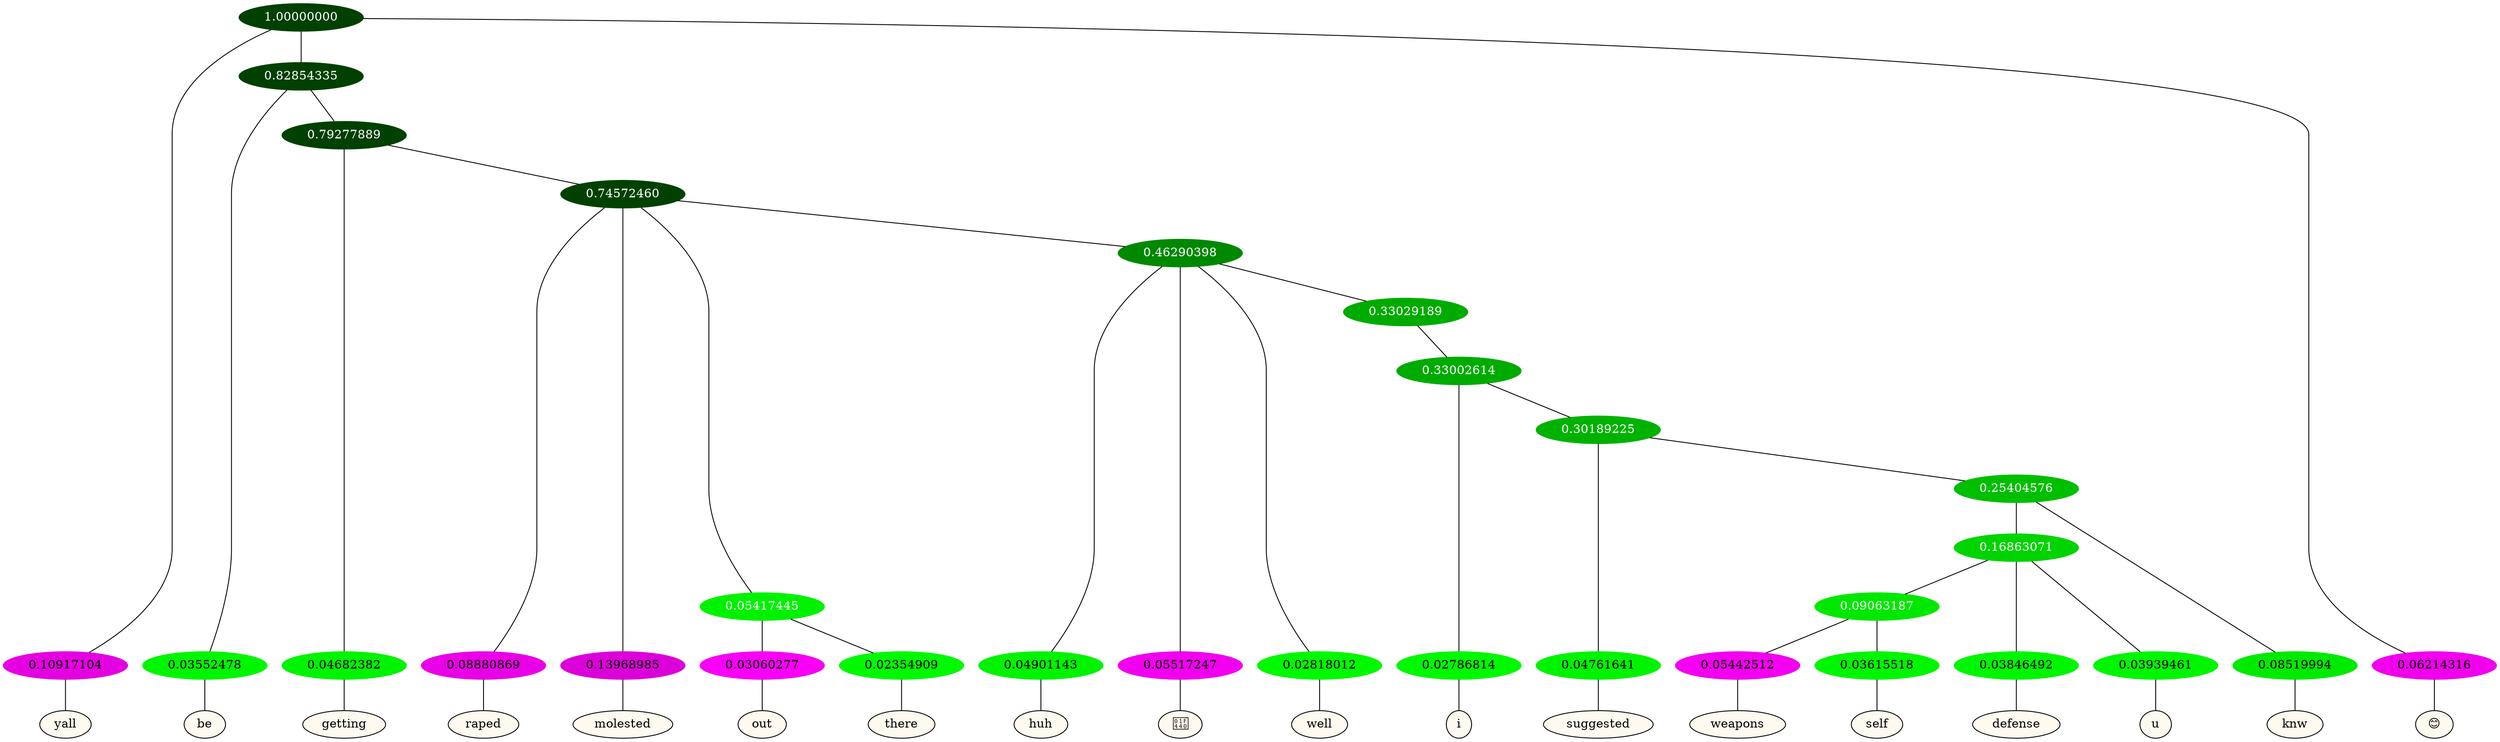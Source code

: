 graph {
	node [format=png height=0.15 nodesep=0.001 ordering=out overlap=prism overlap_scaling=0.01 ranksep=0.001 ratio=0.2 style=filled width=0.15]
	{
		rank=same
		a_w_1 [label=yall color=black fillcolor=floralwhite style="filled,solid"]
		a_w_4 [label=be color=black fillcolor=floralwhite style="filled,solid"]
		a_w_6 [label=getting color=black fillcolor=floralwhite style="filled,solid"]
		a_w_8 [label=raped color=black fillcolor=floralwhite style="filled,solid"]
		a_w_9 [label=molested color=black fillcolor=floralwhite style="filled,solid"]
		a_w_12 [label=out color=black fillcolor=floralwhite style="filled,solid"]
		a_w_13 [label=there color=black fillcolor=floralwhite style="filled,solid"]
		a_w_14 [label=huh color=black fillcolor=floralwhite style="filled,solid"]
		a_w_15 [label="👀" color=black fillcolor=floralwhite style="filled,solid"]
		a_w_16 [label=well color=black fillcolor=floralwhite style="filled,solid"]
		a_w_19 [label=i color=black fillcolor=floralwhite style="filled,solid"]
		a_w_21 [label=suggested color=black fillcolor=floralwhite style="filled,solid"]
		a_w_28 [label=weapons color=black fillcolor=floralwhite style="filled,solid"]
		a_w_29 [label=self color=black fillcolor=floralwhite style="filled,solid"]
		a_w_26 [label=defense color=black fillcolor=floralwhite style="filled,solid"]
		a_w_27 [label=u color=black fillcolor=floralwhite style="filled,solid"]
		a_w_24 [label=knw color=black fillcolor=floralwhite style="filled,solid"]
		a_w_3 [label="😊" color=black fillcolor=floralwhite style="filled,solid"]
	}
	a_n_1 -- a_w_1
	a_n_4 -- a_w_4
	a_n_6 -- a_w_6
	a_n_8 -- a_w_8
	a_n_9 -- a_w_9
	a_n_12 -- a_w_12
	a_n_13 -- a_w_13
	a_n_14 -- a_w_14
	a_n_15 -- a_w_15
	a_n_16 -- a_w_16
	a_n_19 -- a_w_19
	a_n_21 -- a_w_21
	a_n_28 -- a_w_28
	a_n_29 -- a_w_29
	a_n_26 -- a_w_26
	a_n_27 -- a_w_27
	a_n_24 -- a_w_24
	a_n_3 -- a_w_3
	{
		rank=same
		a_n_1 [label=0.10917104 color="0.835 1.000 0.891" fontcolor=black]
		a_n_4 [label=0.03552478 color="0.334 1.000 0.964" fontcolor=black]
		a_n_6 [label=0.04682382 color="0.334 1.000 0.953" fontcolor=black]
		a_n_8 [label=0.08880869 color="0.835 1.000 0.911" fontcolor=black]
		a_n_9 [label=0.13968985 color="0.835 1.000 0.860" fontcolor=black]
		a_n_12 [label=0.03060277 color="0.835 1.000 0.969" fontcolor=black]
		a_n_13 [label=0.02354909 color="0.334 1.000 0.976" fontcolor=black]
		a_n_14 [label=0.04901143 color="0.334 1.000 0.951" fontcolor=black]
		a_n_15 [label=0.05517247 color="0.835 1.000 0.945" fontcolor=black]
		a_n_16 [label=0.02818012 color="0.334 1.000 0.972" fontcolor=black]
		a_n_19 [label=0.02786814 color="0.334 1.000 0.972" fontcolor=black]
		a_n_21 [label=0.04761641 color="0.334 1.000 0.952" fontcolor=black]
		a_n_28 [label=0.05442512 color="0.835 1.000 0.946" fontcolor=black]
		a_n_29 [label=0.03615518 color="0.334 1.000 0.964" fontcolor=black]
		a_n_26 [label=0.03846492 color="0.334 1.000 0.962" fontcolor=black]
		a_n_27 [label=0.03939461 color="0.334 1.000 0.961" fontcolor=black]
		a_n_24 [label=0.08519994 color="0.334 1.000 0.915" fontcolor=black]
		a_n_3 [label=0.06214316 color="0.835 1.000 0.938" fontcolor=black]
	}
	a_n_0 [label=1.00000000 color="0.334 1.000 0.250" fontcolor=grey99]
	a_n_0 -- a_n_1
	a_n_2 [label=0.82854335 color="0.334 1.000 0.250" fontcolor=grey99]
	a_n_0 -- a_n_2
	a_n_0 -- a_n_3
	a_n_2 -- a_n_4
	a_n_5 [label=0.79277889 color="0.334 1.000 0.250" fontcolor=grey99]
	a_n_2 -- a_n_5
	a_n_5 -- a_n_6
	a_n_7 [label=0.74572460 color="0.334 1.000 0.254" fontcolor=grey99]
	a_n_5 -- a_n_7
	a_n_7 -- a_n_8
	a_n_7 -- a_n_9
	a_n_10 [label=0.05417445 color="0.334 1.000 0.946" fontcolor=grey99]
	a_n_7 -- a_n_10
	a_n_11 [label=0.46290398 color="0.334 1.000 0.537" fontcolor=grey99]
	a_n_7 -- a_n_11
	a_n_10 -- a_n_12
	a_n_10 -- a_n_13
	a_n_11 -- a_n_14
	a_n_11 -- a_n_15
	a_n_11 -- a_n_16
	a_n_17 [label=0.33029189 color="0.334 1.000 0.670" fontcolor=grey99]
	a_n_11 -- a_n_17
	a_n_18 [label=0.33002614 color="0.334 1.000 0.670" fontcolor=grey99]
	a_n_17 -- a_n_18
	a_n_18 -- a_n_19
	a_n_20 [label=0.30189225 color="0.334 1.000 0.698" fontcolor=grey99]
	a_n_18 -- a_n_20
	a_n_20 -- a_n_21
	a_n_22 [label=0.25404576 color="0.334 1.000 0.746" fontcolor=grey99]
	a_n_20 -- a_n_22
	a_n_23 [label=0.16863071 color="0.334 1.000 0.831" fontcolor=grey99]
	a_n_22 -- a_n_23
	a_n_22 -- a_n_24
	a_n_25 [label=0.09063187 color="0.334 1.000 0.909" fontcolor=grey99]
	a_n_23 -- a_n_25
	a_n_23 -- a_n_26
	a_n_23 -- a_n_27
	a_n_25 -- a_n_28
	a_n_25 -- a_n_29
}
